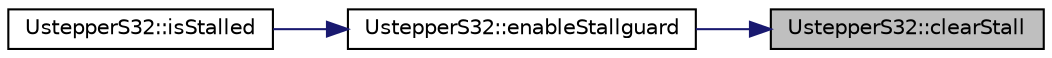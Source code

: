 digraph "UstepperS32::clearStall"
{
 // LATEX_PDF_SIZE
  edge [fontname="Helvetica",fontsize="10",labelfontname="Helvetica",labelfontsize="10"];
  node [fontname="Helvetica",fontsize="10",shape=record];
  rankdir="RL";
  Node1 [label="UstepperS32::clearStall",height=0.2,width=0.4,color="black", fillcolor="grey75", style="filled", fontcolor="black",tooltip="Clear the stallguard, reenabling the motor to return to its previous operation."];
  Node1 -> Node2 [dir="back",color="midnightblue",fontsize="10",style="solid",fontname="Helvetica"];
  Node2 [label="UstepperS32::enableStallguard",height=0.2,width=0.4,color="black", fillcolor="white", style="filled",URL="$classUstepperS32.html#a7498b52fe416a3d5e0a56d27b6984287",tooltip="Enable TMC5130 StallGuard."];
  Node2 -> Node3 [dir="back",color="midnightblue",fontsize="10",style="solid",fontname="Helvetica"];
  Node3 [label="UstepperS32::isStalled",height=0.2,width=0.4,color="black", fillcolor="white", style="filled",URL="$classUstepperS32.html#a3e6b884fce56cf58075378b88b9de547",tooltip="This method returns a bool variable indicating wether the motor is stalled or not...."];
}
